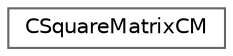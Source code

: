 digraph "Graphical Class Hierarchy"
{
 // LATEX_PDF_SIZE
  bgcolor="transparent";
  edge [fontname=Helvetica,fontsize=10,labelfontname=Helvetica,labelfontsize=10];
  node [fontname=Helvetica,fontsize=10,shape=box,height=0.2,width=0.4];
  rankdir="LR";
  Node0 [id="Node000000",label="CSquareMatrixCM",height=0.2,width=0.4,color="grey40", fillcolor="white", style="filled",URL="$classCSquareMatrixCM.html",tooltip="Class to store a dense general square matrix that uses the Column Major order storage format...."];
}
